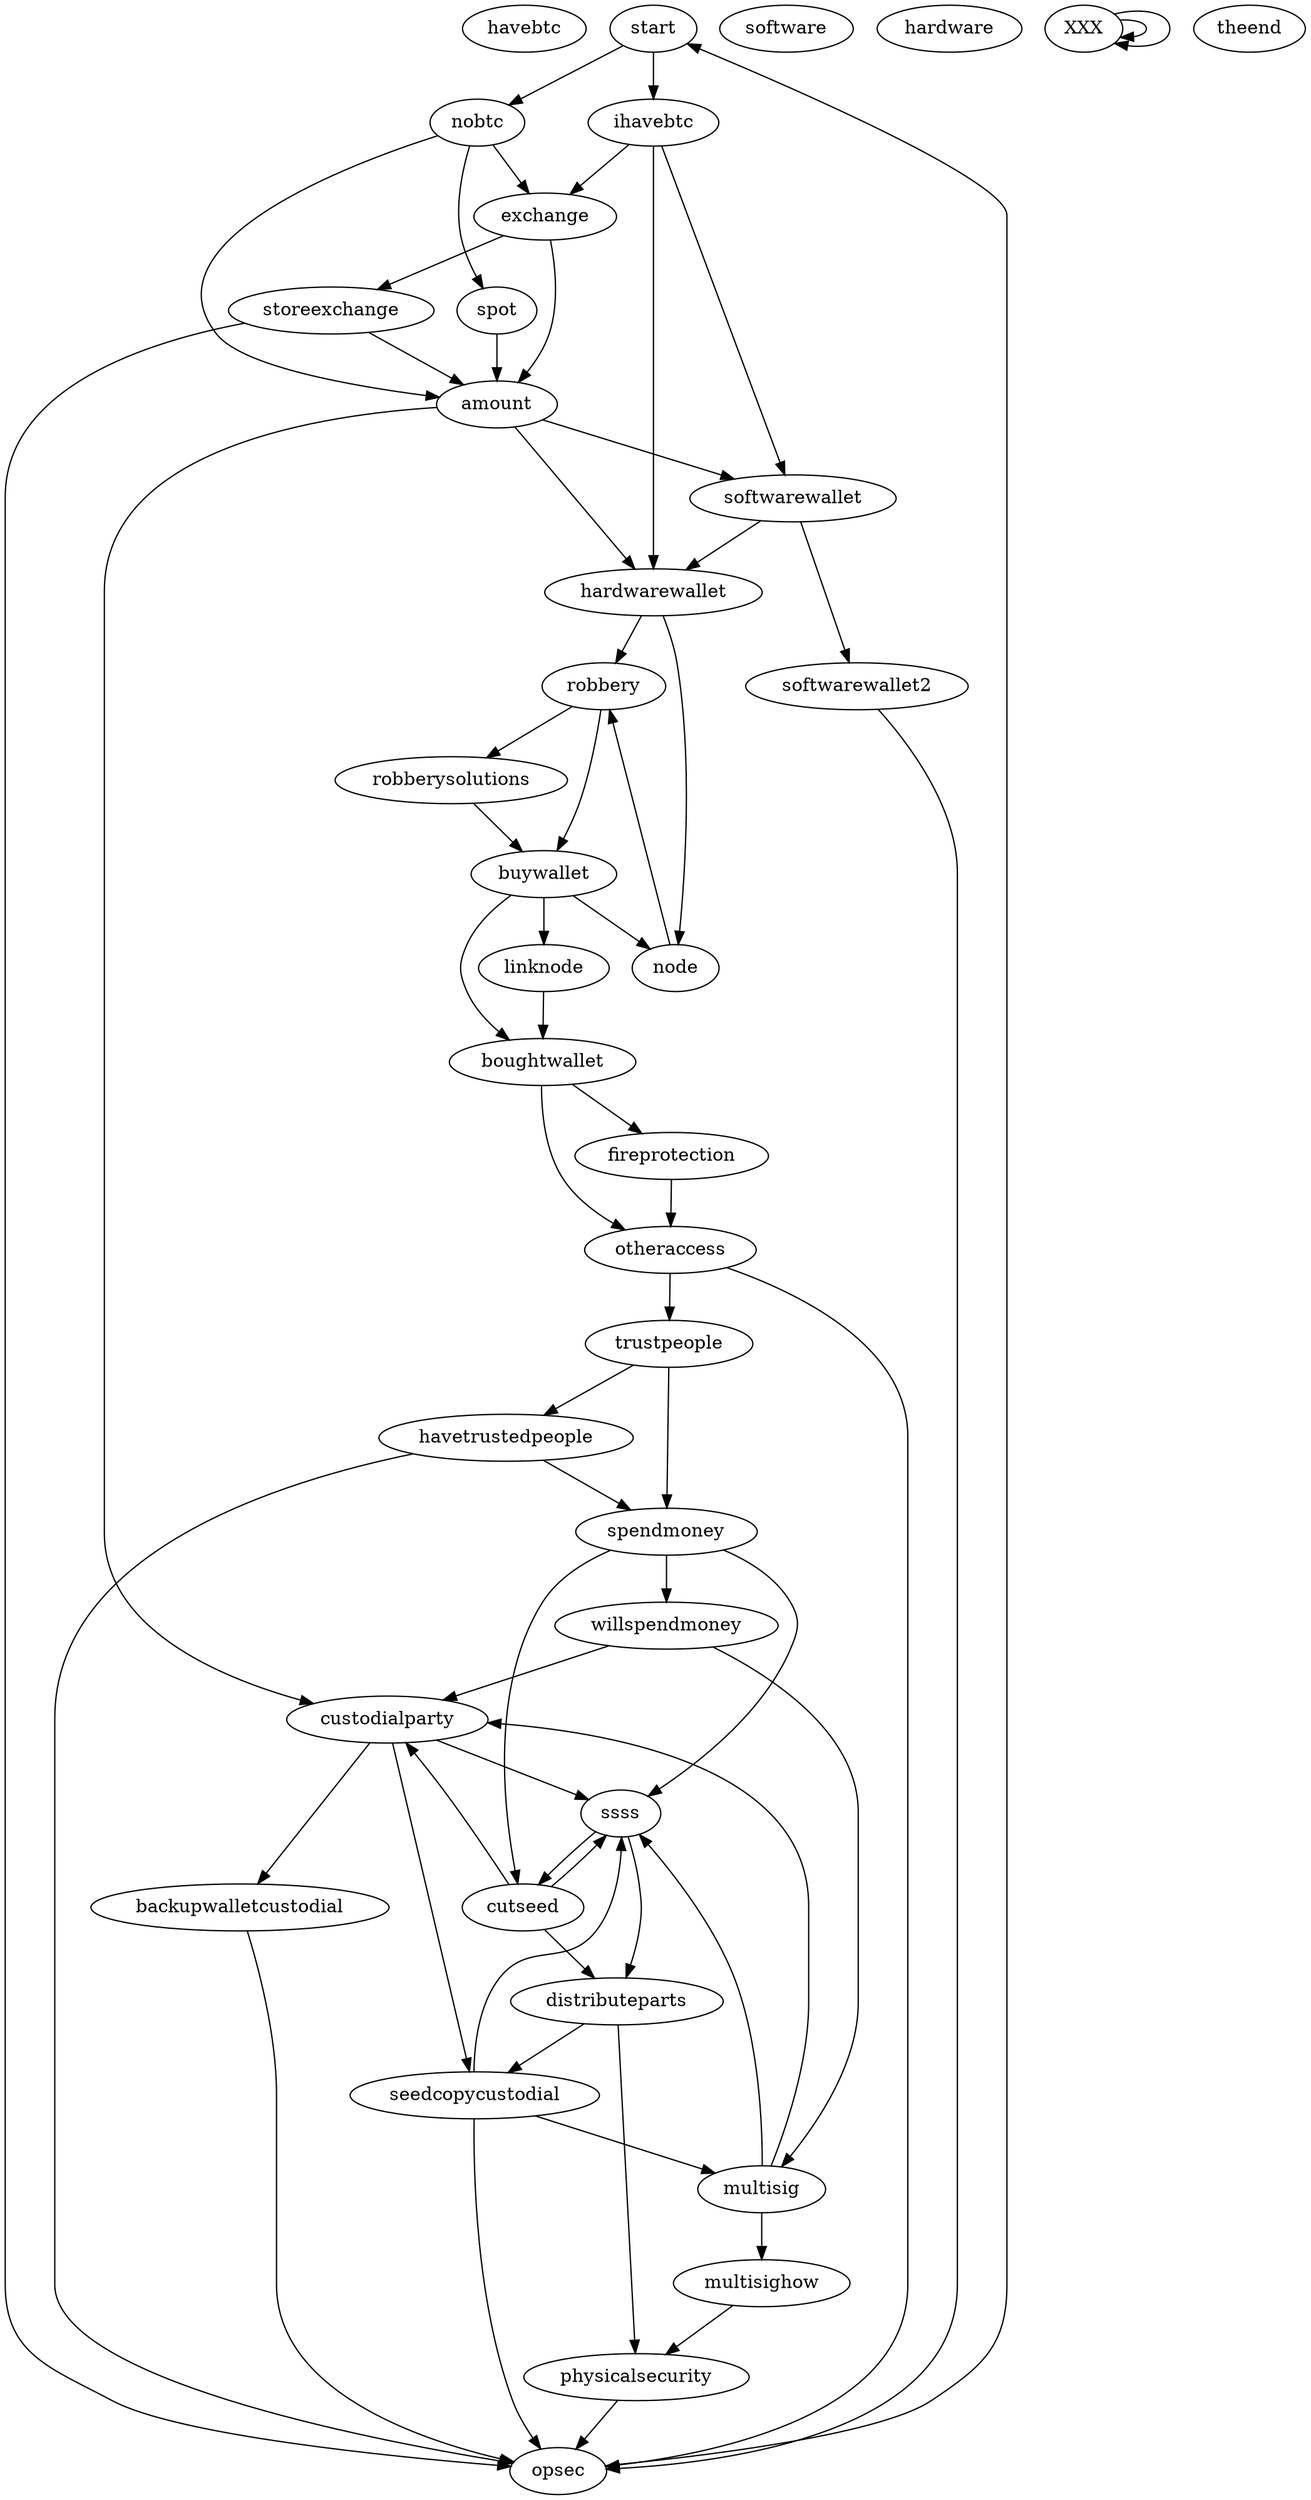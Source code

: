 digraph G {
  #rankdir=LR;
  overlap=false
  splines=true
  tailclip=false
  headclip=false
_havebtc [label="havebtc"]
_start [label="start"]
_start -> _nobtc
_start -> _ihavebtc
_ihavebtc [label="ihavebtc"]
_ihavebtc -> _exchange
_ihavebtc -> _hardwarewallet
_ihavebtc -> _softwarewallet
_nobtc [label="nobtc"]
_nobtc -> _spot
_nobtc -> _amount
_nobtc -> _exchange
_spot [label="spot"]
_spot -> _amount
_exchange [label="exchange"]
_exchange -> _storeexchange
_exchange -> _amount
_amount [label="amount"]
_amount -> _softwarewallet
_amount -> _hardwarewallet
_amount -> _custodialparty
_storeexchange [label="storeexchange"]
_storeexchange -> _amount
_storeexchange -> _opsec
_software [label="software"]
_softwarewallet [label="softwarewallet"]
_softwarewallet -> _softwarewallet2
_softwarewallet -> _hardwarewallet
_softwarewallet2 [label="softwarewallet2"]
_softwarewallet2 -> _opsec
_hardware [label="hardware"]
_hardwarewallet [label="hardwarewallet"]
_hardwarewallet -> _robbery
_hardwarewallet -> _node
_node [label="node"]
_node -> _robbery
_robbery [label="robbery"]
_robbery -> _robberysolutions
_robbery -> _buywallet
_robberysolutions [label="robberysolutions"]
_robberysolutions -> _buywallet
_buywallet [label="buywallet"]
_buywallet -> _linknode
_buywallet -> _boughtwallet
_buywallet -> _node
_linknode [label="linknode"]
_linknode -> _boughtwallet
_boughtwallet [label="boughtwallet"]
_boughtwallet -> _fireprotection
_boughtwallet -> _otheraccess
_fireprotection [label="fireprotection"]
_fireprotection -> _otheraccess
_otheraccess [label="otheraccess"]
_otheraccess -> _trustpeople
_otheraccess -> _opsec
_trustpeople [label="trustpeople"]
_trustpeople -> _havetrustedpeople
_trustpeople -> _spendmoney
_havetrustedpeople [label="havetrustedpeople"]
_havetrustedpeople -> _opsec
_havetrustedpeople -> _spendmoney
_spendmoney [label="spendmoney"]
_spendmoney -> _willspendmoney
_spendmoney -> _ssss
_spendmoney -> _cutseed
_willspendmoney [label="willspendmoney"]
_willspendmoney -> _custodialparty
_willspendmoney -> _multisig
_ssss [label="ssss"]
_ssss -> _distributeparts
_ssss -> _cutseed
_cutseed [label="cutseed"]
_cutseed -> _distributeparts
_cutseed -> _ssss
_cutseed -> _custodialparty
_custodialparty [label="custodialparty"]
_custodialparty -> _backupwalletcustodial
_custodialparty -> _seedcopycustodial
_custodialparty -> _ssss
_multisig [label="multisig"]
_multisig -> _multisighow
_multisig -> _custodialparty
_multisig -> _ssss
_distributeparts [label="distributeparts"]
_distributeparts -> _physicalsecurity
_distributeparts -> _seedcopycustodial
_backupwalletcustodial [label="backupwalletcustodial"]
_backupwalletcustodial -> _opsec
_seedcopycustodial [label="seedcopycustodial"]
_seedcopycustodial -> _opsec
_seedcopycustodial -> _multisig
_seedcopycustodial -> _ssss
_multisighow [label="multisighow"]
_multisighow -> _physicalsecurity
_physicalsecurity [label="physicalsecurity"]
_physicalsecurity -> _opsec
_XXX [label="XXX"]
_XXX -> _XXX
_XXX -> _XXX
_theend [label="theend"]
_opsec [label="opsec"]
_opsec -> _start
}
